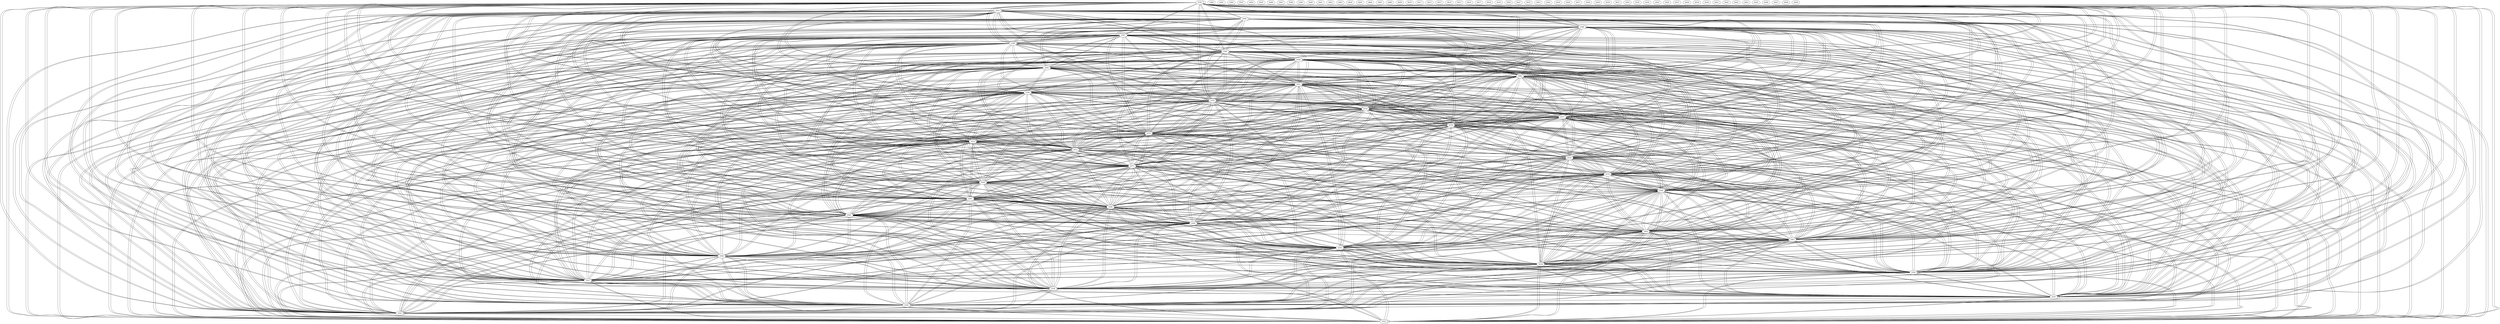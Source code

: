 graph {
    2550 []
    2551 []
    2552 []
    2553 []
    2554 []
    2555 []
    2556 []
    2557 []
    2558 []
    2559 []
    2560 []
    2561 []
    2562 []
    2563 []
    2564 []
    2565 []
    2566 []
    2567 []
    2568 []
    2569 []
    2570 []
    2571 []
    2572 []
    2573 []
    2574 []
    2575 []
    2576 []
    2577 []
    2578 []
    2579 []
    2580 []
    2581 []
    2582 []
    2583 []
    2584 []
    2585 []
    2586 []
    2587 []
    2588 []
    2589 []
    2590 []
    2591 []
    2592 []
    2593 []
    2594 []
    2595 []
    2596 []
    2597 []
    2598 []
    2599 []
    2600 []
    2601 []
    2602 []
    2603 []
    2604 []
    2605 []
    2606 []
    2607 []
    2608 []
    2609 []
    2610 []
    2611 []
    2612 []
    2613 []
    2614 []
    2615 []
    2616 []
    2617 []
    2618 []
    2619 []
    2620 []
    2621 []
    2622 []
    2623 []
    2624 []
    2625 []
    2626 []
    2627 []
    2628 []
    2629 []
    2630 []
    2631 []
    2632 []
    2633 []
    2634 []
    2635 []
    2636 []
    2637 []
    2638 []
    2639 []
    2640 []
    2641 []
    2642 []
    2643 []
    2644 []
    2645 []
    2646 []
    2647 []
    2648 []
    2649 []
    2550 -- 2550
    2550 -- 2551
    2550 -- 2552
    2550 -- 2553
    2550 -- 2554
    2550 -- 2555
    2550 -- 2556
    2550 -- 2557
    2550 -- 2558
    2550 -- 2559
    2550 -- 2560
    2550 -- 2561
    2550 -- 2562
    2550 -- 2563
    2550 -- 2564
    2550 -- 2565
    2550 -- 2566
    2550 -- 2567
    2550 -- 2568
    2550 -- 2569
    2550 -- 2570
    2550 -- 2571
    2550 -- 2572
    2550 -- 2573
    2550 -- 2574
    2550 -- 2575
    2550 -- 2576
    2550 -- 2577
    2550 -- 2578
    2550 -- 2579
    2550 -- 2580
    2550 -- 2581
    2550 -- 2582
    2550 -- 2583
    2550 -- 2584
    2550 -- 2585
    2550 -- 2586
    2550 -- 2587
    2550 -- 2588
    2550 -- 2589
    2551 -- 2550
    2551 -- 2551
    2551 -- 2552
    2551 -- 2553
    2551 -- 2554
    2551 -- 2555
    2551 -- 2556
    2551 -- 2557
    2551 -- 2558
    2551 -- 2559
    2551 -- 2560
    2551 -- 2561
    2551 -- 2562
    2551 -- 2563
    2551 -- 2564
    2551 -- 2565
    2551 -- 2566
    2551 -- 2567
    2551 -- 2568
    2551 -- 2569
    2551 -- 2570
    2551 -- 2571
    2551 -- 2572
    2551 -- 2573
    2551 -- 2574
    2551 -- 2575
    2551 -- 2576
    2551 -- 2577
    2551 -- 2578
    2551 -- 2579
    2551 -- 2580
    2551 -- 2581
    2551 -- 2582
    2551 -- 2583
    2551 -- 2584
    2551 -- 2585
    2551 -- 2586
    2551 -- 2587
    2551 -- 2588
    2551 -- 2589
    2552 -- 2550
    2552 -- 2551
    2552 -- 2552
    2552 -- 2553
    2552 -- 2554
    2552 -- 2555
    2552 -- 2556
    2552 -- 2557
    2552 -- 2558
    2552 -- 2559
    2552 -- 2560
    2552 -- 2561
    2552 -- 2562
    2552 -- 2563
    2552 -- 2564
    2552 -- 2565
    2552 -- 2566
    2552 -- 2567
    2552 -- 2568
    2552 -- 2569
    2552 -- 2570
    2552 -- 2571
    2552 -- 2572
    2552 -- 2573
    2552 -- 2574
    2552 -- 2575
    2552 -- 2576
    2552 -- 2577
    2552 -- 2578
    2552 -- 2579
    2552 -- 2580
    2552 -- 2581
    2552 -- 2582
    2552 -- 2583
    2552 -- 2584
    2552 -- 2585
    2552 -- 2586
    2552 -- 2587
    2552 -- 2588
    2552 -- 2589
    2553 -- 2550
    2553 -- 2551
    2553 -- 2552
    2553 -- 2553
    2553 -- 2554
    2553 -- 2555
    2553 -- 2556
    2553 -- 2557
    2553 -- 2558
    2553 -- 2559
    2553 -- 2560
    2553 -- 2561
    2553 -- 2562
    2553 -- 2563
    2553 -- 2564
    2553 -- 2565
    2553 -- 2566
    2553 -- 2567
    2553 -- 2568
    2553 -- 2569
    2553 -- 2570
    2553 -- 2571
    2553 -- 2572
    2553 -- 2573
    2553 -- 2574
    2553 -- 2575
    2553 -- 2576
    2553 -- 2577
    2553 -- 2578
    2553 -- 2579
    2553 -- 2580
    2553 -- 2581
    2553 -- 2582
    2553 -- 2583
    2553 -- 2584
    2553 -- 2585
    2553 -- 2586
    2553 -- 2587
    2553 -- 2588
    2553 -- 2589
    2554 -- 2550
    2554 -- 2551
    2554 -- 2552
    2554 -- 2553
    2554 -- 2554
    2554 -- 2555
    2554 -- 2556
    2554 -- 2557
    2554 -- 2558
    2554 -- 2559
    2554 -- 2560
    2554 -- 2561
    2554 -- 2562
    2554 -- 2563
    2554 -- 2564
    2554 -- 2565
    2554 -- 2566
    2554 -- 2567
    2554 -- 2568
    2554 -- 2569
    2554 -- 2570
    2554 -- 2571
    2554 -- 2572
    2554 -- 2573
    2554 -- 2574
    2554 -- 2575
    2554 -- 2576
    2554 -- 2577
    2554 -- 2578
    2554 -- 2579
    2554 -- 2580
    2554 -- 2581
    2554 -- 2582
    2554 -- 2583
    2554 -- 2584
    2554 -- 2585
    2554 -- 2586
    2554 -- 2587
    2554 -- 2588
    2554 -- 2589
    2555 -- 2550
    2555 -- 2551
    2555 -- 2552
    2555 -- 2553
    2555 -- 2554
    2555 -- 2555
    2555 -- 2556
    2555 -- 2557
    2555 -- 2558
    2555 -- 2559
    2555 -- 2560
    2555 -- 2561
    2555 -- 2562
    2555 -- 2563
    2555 -- 2564
    2555 -- 2565
    2555 -- 2566
    2555 -- 2567
    2555 -- 2568
    2555 -- 2569
    2555 -- 2570
    2555 -- 2571
    2555 -- 2572
    2555 -- 2573
    2555 -- 2574
    2555 -- 2575
    2555 -- 2576
    2555 -- 2577
    2555 -- 2578
    2555 -- 2579
    2555 -- 2580
    2555 -- 2581
    2555 -- 2582
    2555 -- 2583
    2555 -- 2584
    2555 -- 2585
    2555 -- 2586
    2555 -- 2587
    2555 -- 2588
    2555 -- 2589
    2556 -- 2550
    2556 -- 2551
    2556 -- 2552
    2556 -- 2553
    2556 -- 2554
    2556 -- 2555
    2556 -- 2556
    2556 -- 2557
    2556 -- 2558
    2556 -- 2559
    2556 -- 2560
    2556 -- 2561
    2556 -- 2562
    2556 -- 2563
    2556 -- 2564
    2556 -- 2565
    2556 -- 2566
    2556 -- 2567
    2556 -- 2568
    2556 -- 2569
    2556 -- 2570
    2556 -- 2571
    2556 -- 2572
    2556 -- 2573
    2556 -- 2574
    2556 -- 2575
    2556 -- 2576
    2556 -- 2577
    2556 -- 2578
    2556 -- 2579
    2556 -- 2580
    2556 -- 2581
    2556 -- 2582
    2556 -- 2583
    2556 -- 2584
    2556 -- 2585
    2556 -- 2586
    2556 -- 2587
    2556 -- 2588
    2556 -- 2589
    2557 -- 2550
    2557 -- 2551
    2557 -- 2552
    2557 -- 2553
    2557 -- 2554
    2557 -- 2555
    2557 -- 2556
    2557 -- 2557
    2557 -- 2558
    2557 -- 2559
    2557 -- 2560
    2557 -- 2561
    2557 -- 2562
    2557 -- 2563
    2557 -- 2564
    2557 -- 2565
    2557 -- 2566
    2557 -- 2567
    2557 -- 2568
    2557 -- 2569
    2557 -- 2570
    2557 -- 2571
    2557 -- 2572
    2557 -- 2573
    2557 -- 2574
    2557 -- 2575
    2557 -- 2576
    2557 -- 2577
    2557 -- 2578
    2557 -- 2579
    2557 -- 2580
    2557 -- 2581
    2557 -- 2582
    2557 -- 2583
    2557 -- 2584
    2557 -- 2585
    2557 -- 2586
    2557 -- 2587
    2557 -- 2588
    2557 -- 2589
    2558 -- 2550
    2558 -- 2551
    2558 -- 2552
    2558 -- 2553
    2558 -- 2554
    2558 -- 2555
    2558 -- 2556
    2558 -- 2557
    2558 -- 2558
    2558 -- 2559
    2558 -- 2560
    2558 -- 2561
    2558 -- 2562
    2558 -- 2563
    2558 -- 2564
    2558 -- 2565
    2558 -- 2566
    2558 -- 2567
    2558 -- 2568
    2558 -- 2569
    2558 -- 2570
    2558 -- 2571
    2558 -- 2572
    2558 -- 2573
    2558 -- 2574
    2558 -- 2575
    2558 -- 2576
    2558 -- 2577
    2558 -- 2578
    2558 -- 2579
    2558 -- 2580
    2558 -- 2581
    2558 -- 2582
    2558 -- 2583
    2558 -- 2584
    2558 -- 2585
    2558 -- 2586
    2558 -- 2587
    2558 -- 2588
    2558 -- 2589
    2559 -- 2550
    2559 -- 2551
    2559 -- 2552
    2559 -- 2553
    2559 -- 2554
    2559 -- 2555
    2559 -- 2556
    2559 -- 2557
    2559 -- 2558
    2559 -- 2559
    2559 -- 2560
    2559 -- 2561
    2559 -- 2562
    2559 -- 2563
    2559 -- 2564
    2559 -- 2565
    2559 -- 2566
    2559 -- 2567
    2559 -- 2568
    2559 -- 2569
    2559 -- 2570
    2559 -- 2571
    2559 -- 2572
    2559 -- 2573
    2559 -- 2574
    2559 -- 2575
    2559 -- 2576
    2559 -- 2577
    2559 -- 2578
    2559 -- 2579
    2559 -- 2580
    2559 -- 2581
    2559 -- 2582
    2559 -- 2583
    2559 -- 2584
    2559 -- 2585
    2559 -- 2586
    2559 -- 2587
    2559 -- 2588
    2559 -- 2589
    2560 -- 2550
    2560 -- 2551
    2560 -- 2552
    2560 -- 2553
    2560 -- 2554
    2560 -- 2555
    2560 -- 2556
    2560 -- 2557
    2560 -- 2558
    2560 -- 2559
    2560 -- 2560
    2560 -- 2561
    2560 -- 2562
    2560 -- 2563
    2560 -- 2564
    2560 -- 2565
    2560 -- 2566
    2560 -- 2567
    2560 -- 2568
    2560 -- 2569
    2560 -- 2570
    2560 -- 2571
    2560 -- 2572
    2560 -- 2573
    2560 -- 2574
    2560 -- 2575
    2560 -- 2576
    2560 -- 2577
    2560 -- 2578
    2560 -- 2579
    2560 -- 2580
    2560 -- 2581
    2560 -- 2582
    2560 -- 2583
    2560 -- 2584
    2560 -- 2585
    2560 -- 2586
    2560 -- 2587
    2560 -- 2588
    2560 -- 2589
    2561 -- 2550
    2561 -- 2551
    2561 -- 2552
    2561 -- 2553
    2561 -- 2554
    2561 -- 2555
    2561 -- 2556
    2561 -- 2557
    2561 -- 2558
    2561 -- 2559
    2561 -- 2560
    2561 -- 2561
    2561 -- 2562
    2561 -- 2563
    2561 -- 2564
    2561 -- 2565
    2561 -- 2566
    2561 -- 2567
    2561 -- 2568
    2561 -- 2569
    2561 -- 2570
    2561 -- 2571
    2561 -- 2572
    2561 -- 2573
    2561 -- 2574
    2561 -- 2575
    2561 -- 2576
    2561 -- 2577
    2561 -- 2578
    2561 -- 2579
    2561 -- 2580
    2561 -- 2581
    2561 -- 2582
    2561 -- 2583
    2561 -- 2584
    2561 -- 2585
    2561 -- 2586
    2561 -- 2587
    2561 -- 2588
    2561 -- 2589
    2562 -- 2550
    2562 -- 2551
    2562 -- 2552
    2562 -- 2553
    2562 -- 2554
    2562 -- 2555
    2562 -- 2556
    2562 -- 2557
    2562 -- 2558
    2562 -- 2559
    2562 -- 2560
    2562 -- 2561
    2562 -- 2562
    2562 -- 2563
    2562 -- 2564
    2562 -- 2565
    2562 -- 2566
    2562 -- 2567
    2562 -- 2568
    2562 -- 2569
    2562 -- 2570
    2562 -- 2571
    2562 -- 2572
    2562 -- 2573
    2562 -- 2574
    2562 -- 2575
    2562 -- 2576
    2562 -- 2577
    2562 -- 2578
    2562 -- 2579
    2562 -- 2580
    2562 -- 2581
    2562 -- 2582
    2562 -- 2583
    2562 -- 2584
    2562 -- 2585
    2562 -- 2586
    2562 -- 2587
    2562 -- 2588
    2562 -- 2589
    2563 -- 2550
    2563 -- 2551
    2563 -- 2552
    2563 -- 2553
    2563 -- 2554
    2563 -- 2555
    2563 -- 2556
    2563 -- 2557
    2563 -- 2558
    2563 -- 2559
    2563 -- 2560
    2563 -- 2561
    2563 -- 2562
    2563 -- 2563
    2563 -- 2564
    2563 -- 2565
    2563 -- 2566
    2563 -- 2567
    2563 -- 2568
    2563 -- 2569
    2563 -- 2570
    2563 -- 2571
    2563 -- 2572
    2563 -- 2573
    2563 -- 2574
    2563 -- 2575
    2563 -- 2576
    2563 -- 2577
    2563 -- 2578
    2563 -- 2579
    2563 -- 2580
    2563 -- 2581
    2563 -- 2582
    2563 -- 2583
    2563 -- 2584
    2563 -- 2585
    2563 -- 2586
    2563 -- 2587
    2563 -- 2588
    2563 -- 2589
    2564 -- 2550
    2564 -- 2551
    2564 -- 2552
    2564 -- 2553
    2564 -- 2554
    2564 -- 2555
    2564 -- 2556
    2564 -- 2557
    2564 -- 2558
    2564 -- 2559
    2564 -- 2560
    2564 -- 2561
    2564 -- 2562
    2564 -- 2563
    2564 -- 2564
    2564 -- 2565
    2564 -- 2566
    2564 -- 2567
    2564 -- 2568
    2564 -- 2569
    2564 -- 2570
    2564 -- 2571
    2564 -- 2572
    2564 -- 2573
    2564 -- 2574
    2564 -- 2575
    2564 -- 2576
    2564 -- 2577
    2564 -- 2578
    2564 -- 2579
    2564 -- 2580
    2564 -- 2581
    2564 -- 2582
    2564 -- 2583
    2564 -- 2584
    2564 -- 2585
    2564 -- 2586
    2564 -- 2587
    2564 -- 2588
    2564 -- 2589
    2565 -- 2550
    2565 -- 2551
    2565 -- 2552
    2565 -- 2553
    2565 -- 2554
    2565 -- 2555
    2565 -- 2556
    2565 -- 2557
    2565 -- 2558
    2565 -- 2559
    2565 -- 2560
    2565 -- 2561
    2565 -- 2562
    2565 -- 2563
    2565 -- 2564
    2565 -- 2565
    2565 -- 2566
    2565 -- 2567
    2565 -- 2568
    2565 -- 2569
    2565 -- 2570
    2565 -- 2571
    2565 -- 2572
    2565 -- 2573
    2565 -- 2574
    2565 -- 2575
    2565 -- 2576
    2565 -- 2577
    2565 -- 2578
    2565 -- 2579
    2565 -- 2580
    2565 -- 2581
    2565 -- 2582
    2565 -- 2583
    2565 -- 2584
    2565 -- 2585
    2565 -- 2586
    2565 -- 2587
    2565 -- 2588
    2565 -- 2589
    2566 -- 2550
    2566 -- 2551
    2566 -- 2552
    2566 -- 2553
    2566 -- 2554
    2566 -- 2555
    2566 -- 2556
    2566 -- 2557
    2566 -- 2558
    2566 -- 2559
    2566 -- 2560
    2566 -- 2561
    2566 -- 2562
    2566 -- 2563
    2566 -- 2564
    2566 -- 2565
    2566 -- 2566
    2566 -- 2567
    2566 -- 2568
    2566 -- 2569
    2566 -- 2570
    2566 -- 2571
    2566 -- 2572
    2566 -- 2573
    2566 -- 2574
    2566 -- 2575
    2566 -- 2576
    2566 -- 2577
    2566 -- 2578
    2566 -- 2579
    2566 -- 2580
    2566 -- 2581
    2566 -- 2582
    2566 -- 2583
    2566 -- 2584
    2566 -- 2585
    2566 -- 2586
    2566 -- 2587
    2566 -- 2588
    2566 -- 2589
    2567 -- 2550
    2567 -- 2551
    2567 -- 2552
    2567 -- 2553
    2567 -- 2554
    2567 -- 2555
    2567 -- 2556
    2567 -- 2557
    2567 -- 2558
    2567 -- 2559
    2567 -- 2560
    2567 -- 2561
    2567 -- 2562
    2567 -- 2563
    2567 -- 2564
    2567 -- 2565
    2567 -- 2566
    2567 -- 2567
    2567 -- 2568
    2567 -- 2569
    2567 -- 2570
    2567 -- 2571
    2567 -- 2572
    2567 -- 2573
    2567 -- 2574
    2567 -- 2575
    2567 -- 2576
    2567 -- 2577
    2567 -- 2578
    2567 -- 2579
    2567 -- 2580
    2567 -- 2581
    2567 -- 2582
    2567 -- 2583
    2567 -- 2584
    2567 -- 2585
    2567 -- 2586
    2567 -- 2587
    2567 -- 2588
    2567 -- 2589
    2568 -- 2550
    2568 -- 2551
    2568 -- 2552
    2568 -- 2553
    2568 -- 2554
    2568 -- 2555
    2568 -- 2556
    2568 -- 2557
    2568 -- 2558
    2568 -- 2559
    2568 -- 2560
    2568 -- 2561
    2568 -- 2562
    2568 -- 2563
    2568 -- 2564
    2568 -- 2565
    2568 -- 2566
    2568 -- 2567
    2568 -- 2568
    2568 -- 2569
    2568 -- 2570
    2568 -- 2571
    2568 -- 2572
    2568 -- 2573
    2568 -- 2574
    2568 -- 2575
    2568 -- 2576
    2568 -- 2577
    2568 -- 2578
    2568 -- 2579
    2568 -- 2580
    2568 -- 2581
    2568 -- 2582
    2568 -- 2583
    2568 -- 2584
    2568 -- 2585
    2568 -- 2586
    2568 -- 2587
    2568 -- 2588
    2568 -- 2589
    2569 -- 2550
    2569 -- 2551
    2569 -- 2552
    2569 -- 2553
    2569 -- 2554
    2569 -- 2555
    2569 -- 2556
    2569 -- 2557
    2569 -- 2558
    2569 -- 2559
    2569 -- 2560
    2569 -- 2561
    2569 -- 2562
    2569 -- 2563
    2569 -- 2564
    2569 -- 2565
    2569 -- 2566
    2569 -- 2567
    2569 -- 2568
    2569 -- 2569
    2569 -- 2570
    2569 -- 2571
    2569 -- 2572
    2569 -- 2573
    2569 -- 2574
    2569 -- 2575
    2569 -- 2576
    2569 -- 2577
    2569 -- 2578
    2569 -- 2579
    2569 -- 2580
    2569 -- 2581
    2569 -- 2582
    2569 -- 2583
    2569 -- 2584
    2569 -- 2585
    2569 -- 2586
    2569 -- 2587
    2569 -- 2588
    2569 -- 2589
    2570 -- 2550
    2570 -- 2551
    2570 -- 2552
    2570 -- 2553
    2570 -- 2554
    2570 -- 2555
    2570 -- 2556
    2570 -- 2557
    2570 -- 2558
    2570 -- 2559
    2570 -- 2560
    2570 -- 2561
    2570 -- 2562
    2570 -- 2563
    2570 -- 2564
    2570 -- 2565
    2570 -- 2566
    2570 -- 2567
    2570 -- 2568
    2570 -- 2569
    2570 -- 2570
    2570 -- 2571
    2570 -- 2572
    2570 -- 2573
    2570 -- 2574
    2570 -- 2575
    2570 -- 2576
    2570 -- 2577
    2570 -- 2578
    2570 -- 2579
    2570 -- 2580
    2570 -- 2581
    2570 -- 2582
    2570 -- 2583
    2570 -- 2584
    2570 -- 2585
    2570 -- 2586
    2570 -- 2587
    2570 -- 2588
    2570 -- 2589
    2571 -- 2550
    2571 -- 2551
    2571 -- 2552
    2571 -- 2553
    2571 -- 2554
    2571 -- 2555
    2571 -- 2556
    2571 -- 2557
    2571 -- 2558
    2571 -- 2559
    2571 -- 2560
    2571 -- 2561
    2571 -- 2562
    2571 -- 2563
    2571 -- 2564
    2571 -- 2565
    2571 -- 2566
    2571 -- 2567
    2571 -- 2568
    2571 -- 2569
    2571 -- 2570
    2571 -- 2571
    2571 -- 2572
    2571 -- 2573
    2571 -- 2574
    2571 -- 2575
    2571 -- 2576
    2571 -- 2577
    2571 -- 2578
    2571 -- 2579
    2571 -- 2580
    2571 -- 2581
    2571 -- 2582
    2571 -- 2583
    2571 -- 2584
    2571 -- 2585
    2571 -- 2586
    2571 -- 2587
    2571 -- 2588
    2571 -- 2589
    2572 -- 2550
    2572 -- 2551
    2572 -- 2552
    2572 -- 2553
    2572 -- 2554
    2572 -- 2555
    2572 -- 2556
    2572 -- 2557
    2572 -- 2558
    2572 -- 2559
    2572 -- 2560
    2572 -- 2561
    2572 -- 2562
    2572 -- 2563
    2572 -- 2564
    2572 -- 2565
    2572 -- 2566
    2572 -- 2567
    2572 -- 2568
    2572 -- 2569
    2572 -- 2570
    2572 -- 2571
    2572 -- 2572
    2572 -- 2573
    2572 -- 2574
    2572 -- 2575
    2572 -- 2576
    2572 -- 2577
    2572 -- 2578
    2572 -- 2579
    2572 -- 2580
    2572 -- 2581
    2572 -- 2582
    2572 -- 2583
    2572 -- 2584
    2572 -- 2585
    2572 -- 2586
    2572 -- 2587
    2572 -- 2588
    2572 -- 2589
    2573 -- 2550
    2573 -- 2551
    2573 -- 2552
    2573 -- 2553
    2573 -- 2554
    2573 -- 2555
    2573 -- 2556
    2573 -- 2557
    2573 -- 2558
    2573 -- 2559
    2573 -- 2560
    2573 -- 2561
    2573 -- 2562
    2573 -- 2563
    2573 -- 2564
    2573 -- 2565
    2573 -- 2566
    2573 -- 2567
    2573 -- 2568
    2573 -- 2569
    2573 -- 2570
    2573 -- 2571
    2573 -- 2572
    2573 -- 2573
    2573 -- 2574
    2573 -- 2575
    2573 -- 2576
    2573 -- 2577
    2573 -- 2578
    2573 -- 2579
    2573 -- 2580
    2573 -- 2581
    2573 -- 2582
    2573 -- 2583
    2573 -- 2584
    2573 -- 2585
    2573 -- 2586
    2573 -- 2587
    2573 -- 2588
    2573 -- 2589
    2574 -- 2550
    2574 -- 2551
    2574 -- 2552
    2574 -- 2553
    2574 -- 2554
    2574 -- 2555
    2574 -- 2556
    2574 -- 2557
    2574 -- 2558
    2574 -- 2559
    2574 -- 2560
    2574 -- 2561
    2574 -- 2562
    2574 -- 2563
    2574 -- 2564
    2574 -- 2565
    2574 -- 2566
    2574 -- 2567
    2574 -- 2568
    2574 -- 2569
    2574 -- 2570
    2574 -- 2571
    2574 -- 2572
    2574 -- 2573
    2574 -- 2574
    2574 -- 2575
    2574 -- 2576
    2574 -- 2577
    2574 -- 2578
    2574 -- 2579
    2574 -- 2580
    2574 -- 2581
    2574 -- 2582
    2574 -- 2583
    2574 -- 2584
    2574 -- 2585
    2574 -- 2586
    2574 -- 2587
    2574 -- 2588
    2574 -- 2589
    2575 -- 2550
    2575 -- 2551
    2575 -- 2552
    2575 -- 2553
    2575 -- 2554
    2575 -- 2555
    2575 -- 2556
    2575 -- 2557
    2575 -- 2558
    2575 -- 2559
    2575 -- 2560
    2575 -- 2561
    2575 -- 2562
    2575 -- 2563
    2575 -- 2564
    2575 -- 2565
    2575 -- 2566
    2575 -- 2567
    2575 -- 2568
    2575 -- 2569
    2575 -- 2570
    2575 -- 2571
    2575 -- 2572
    2575 -- 2573
    2575 -- 2574
    2575 -- 2575
    2575 -- 2576
    2575 -- 2577
    2575 -- 2578
    2575 -- 2579
    2575 -- 2580
    2575 -- 2581
    2575 -- 2582
    2575 -- 2583
    2575 -- 2584
    2575 -- 2585
    2575 -- 2586
    2575 -- 2587
    2575 -- 2588
    2575 -- 2589
    2576 -- 2550
    2576 -- 2551
    2576 -- 2552
    2576 -- 2553
    2576 -- 2554
    2576 -- 2555
    2576 -- 2556
    2576 -- 2557
    2576 -- 2558
    2576 -- 2559
    2576 -- 2560
    2576 -- 2561
    2576 -- 2562
    2576 -- 2563
    2576 -- 2564
    2576 -- 2565
    2576 -- 2566
    2576 -- 2567
    2576 -- 2568
    2576 -- 2569
    2576 -- 2570
    2576 -- 2571
    2576 -- 2572
    2576 -- 2573
    2576 -- 2574
    2576 -- 2575
    2576 -- 2576
    2576 -- 2577
    2576 -- 2578
    2576 -- 2579
    2576 -- 2580
    2576 -- 2581
    2576 -- 2582
    2576 -- 2583
    2576 -- 2584
    2576 -- 2585
    2576 -- 2586
    2576 -- 2587
    2576 -- 2588
    2576 -- 2589
    2577 -- 2550
    2577 -- 2551
    2577 -- 2552
    2577 -- 2553
    2577 -- 2554
    2577 -- 2555
    2577 -- 2556
    2577 -- 2557
    2577 -- 2558
    2577 -- 2559
    2577 -- 2560
    2577 -- 2561
    2577 -- 2562
    2577 -- 2563
    2577 -- 2564
    2577 -- 2565
    2577 -- 2566
    2577 -- 2567
    2577 -- 2568
    2577 -- 2569
    2577 -- 2570
    2577 -- 2571
    2577 -- 2572
    2577 -- 2573
    2577 -- 2574
    2577 -- 2575
    2577 -- 2576
    2577 -- 2577
    2577 -- 2578
    2577 -- 2579
    2577 -- 2580
    2577 -- 2581
    2577 -- 2582
    2577 -- 2583
    2577 -- 2584
    2577 -- 2585
    2577 -- 2586
    2577 -- 2587
    2577 -- 2588
    2577 -- 2589
    2578 -- 2550
    2578 -- 2551
    2578 -- 2552
    2578 -- 2553
    2578 -- 2554
    2578 -- 2555
    2578 -- 2556
    2578 -- 2557
    2578 -- 2558
    2578 -- 2559
    2578 -- 2560
    2578 -- 2561
    2578 -- 2562
    2578 -- 2563
    2578 -- 2564
    2578 -- 2565
    2578 -- 2566
    2578 -- 2567
    2578 -- 2568
    2578 -- 2569
    2578 -- 2570
    2578 -- 2571
    2578 -- 2572
    2578 -- 2573
    2578 -- 2574
    2578 -- 2575
    2578 -- 2576
    2578 -- 2577
    2578 -- 2578
    2578 -- 2579
    2578 -- 2580
    2578 -- 2581
    2578 -- 2582
    2578 -- 2583
    2578 -- 2584
    2578 -- 2585
    2578 -- 2586
    2578 -- 2587
    2578 -- 2588
    2578 -- 2589
    2579 -- 2550
    2579 -- 2551
    2579 -- 2552
    2579 -- 2553
    2579 -- 2554
    2579 -- 2555
    2579 -- 2556
    2579 -- 2557
    2579 -- 2558
    2579 -- 2559
    2579 -- 2560
    2579 -- 2561
    2579 -- 2562
    2579 -- 2563
    2579 -- 2564
    2579 -- 2565
    2579 -- 2566
    2579 -- 2567
    2579 -- 2568
    2579 -- 2569
    2579 -- 2570
    2579 -- 2571
    2579 -- 2572
    2579 -- 2573
    2579 -- 2574
    2579 -- 2575
    2579 -- 2576
    2579 -- 2577
    2579 -- 2578
    2579 -- 2579
    2579 -- 2580
    2579 -- 2581
    2579 -- 2582
    2579 -- 2583
    2579 -- 2584
    2579 -- 2585
    2579 -- 2586
    2579 -- 2587
    2579 -- 2588
    2579 -- 2589
    2580 -- 2550
    2580 -- 2551
    2580 -- 2552
    2580 -- 2553
    2580 -- 2554
    2580 -- 2555
    2580 -- 2556
    2580 -- 2557
    2580 -- 2558
    2580 -- 2559
    2580 -- 2560
    2580 -- 2561
    2580 -- 2562
    2580 -- 2563
    2580 -- 2564
    2580 -- 2565
    2580 -- 2566
    2580 -- 2567
    2580 -- 2568
    2580 -- 2569
    2580 -- 2570
    2580 -- 2571
    2580 -- 2572
    2580 -- 2573
    2580 -- 2574
    2580 -- 2575
    2580 -- 2576
    2580 -- 2577
    2580 -- 2578
    2580 -- 2579
    2580 -- 2580
    2580 -- 2581
    2580 -- 2582
    2580 -- 2583
    2580 -- 2584
    2580 -- 2585
    2580 -- 2586
    2580 -- 2587
    2580 -- 2588
    2580 -- 2589
    2581 -- 2550
    2581 -- 2551
    2581 -- 2552
    2581 -- 2553
    2581 -- 2554
    2581 -- 2555
    2581 -- 2556
    2581 -- 2557
    2581 -- 2558
    2581 -- 2559
    2581 -- 2560
    2581 -- 2561
    2581 -- 2562
    2581 -- 2563
    2581 -- 2564
    2581 -- 2565
    2581 -- 2566
    2581 -- 2567
    2581 -- 2568
    2581 -- 2569
    2581 -- 2570
    2581 -- 2571
    2581 -- 2572
    2581 -- 2573
    2581 -- 2574
    2581 -- 2575
    2581 -- 2576
    2581 -- 2577
    2581 -- 2578
    2581 -- 2579
    2581 -- 2580
    2581 -- 2581
    2581 -- 2582
    2581 -- 2583
    2581 -- 2584
    2581 -- 2585
    2581 -- 2586
    2581 -- 2587
    2581 -- 2588
    2581 -- 2589
    2582 -- 2550
    2582 -- 2551
    2582 -- 2552
    2582 -- 2553
    2582 -- 2554
    2582 -- 2555
    2582 -- 2556
    2582 -- 2557
    2582 -- 2558
    2582 -- 2559
    2582 -- 2560
    2582 -- 2561
    2582 -- 2562
    2582 -- 2563
    2582 -- 2564
    2582 -- 2565
    2582 -- 2566
    2582 -- 2567
    2582 -- 2568
    2582 -- 2569
    2582 -- 2570
    2582 -- 2571
    2582 -- 2572
    2582 -- 2573
    2582 -- 2574
    2582 -- 2575
    2582 -- 2576
    2582 -- 2577
    2582 -- 2578
    2582 -- 2579
    2582 -- 2580
    2582 -- 2581
    2582 -- 2582
    2582 -- 2583
    2582 -- 2584
    2582 -- 2585
    2582 -- 2586
    2582 -- 2587
    2582 -- 2588
    2582 -- 2589
    2583 -- 2550
    2583 -- 2551
    2583 -- 2552
    2583 -- 2553
    2583 -- 2554
    2583 -- 2555
    2583 -- 2556
    2583 -- 2557
    2583 -- 2558
    2583 -- 2559
    2583 -- 2560
    2583 -- 2561
    2583 -- 2562
    2583 -- 2563
    2583 -- 2564
    2583 -- 2565
    2583 -- 2566
    2583 -- 2567
    2583 -- 2568
    2583 -- 2569
    2583 -- 2570
    2583 -- 2571
    2583 -- 2572
    2583 -- 2573
    2583 -- 2574
    2583 -- 2575
    2583 -- 2576
    2583 -- 2577
    2583 -- 2578
    2583 -- 2579
    2583 -- 2580
    2583 -- 2581
    2583 -- 2582
    2583 -- 2583
    2583 -- 2584
    2583 -- 2585
    2583 -- 2586
    2583 -- 2587
    2583 -- 2588
    2583 -- 2589
    2584 -- 2550
    2584 -- 2551
    2584 -- 2552
    2584 -- 2553
    2584 -- 2554
    2584 -- 2555
    2584 -- 2556
    2584 -- 2557
    2584 -- 2558
    2584 -- 2559
    2584 -- 2560
    2584 -- 2561
    2584 -- 2562
    2584 -- 2563
    2584 -- 2564
    2584 -- 2565
    2584 -- 2566
    2584 -- 2567
    2584 -- 2568
    2584 -- 2569
    2584 -- 2570
    2584 -- 2571
    2584 -- 2572
    2584 -- 2573
    2584 -- 2574
    2584 -- 2575
    2584 -- 2576
    2584 -- 2577
    2584 -- 2578
    2584 -- 2579
    2584 -- 2580
    2584 -- 2581
    2584 -- 2582
    2584 -- 2583
    2584 -- 2584
    2584 -- 2585
    2584 -- 2586
    2584 -- 2587
    2584 -- 2588
    2584 -- 2589
    2585 -- 2550
    2585 -- 2551
    2585 -- 2552
    2585 -- 2553
    2585 -- 2554
    2585 -- 2555
    2585 -- 2556
    2585 -- 2557
    2585 -- 2558
    2585 -- 2559
    2585 -- 2560
    2585 -- 2561
    2585 -- 2562
    2585 -- 2563
    2585 -- 2564
    2585 -- 2565
    2585 -- 2566
    2585 -- 2567
    2585 -- 2568
    2585 -- 2569
    2585 -- 2570
    2585 -- 2571
    2585 -- 2572
    2585 -- 2573
    2585 -- 2574
    2585 -- 2575
    2585 -- 2576
    2585 -- 2577
    2585 -- 2578
    2585 -- 2579
    2585 -- 2580
    2585 -- 2581
    2585 -- 2582
    2585 -- 2583
    2585 -- 2584
    2585 -- 2585
    2585 -- 2586
    2585 -- 2587
    2585 -- 2588
    2585 -- 2589
    2586 -- 2550
    2586 -- 2551
    2586 -- 2552
    2586 -- 2553
    2586 -- 2554
    2586 -- 2555
    2586 -- 2556
    2586 -- 2557
    2586 -- 2558
    2586 -- 2559
    2586 -- 2560
    2586 -- 2561
    2586 -- 2562
    2586 -- 2563
    2586 -- 2564
    2586 -- 2565
    2586 -- 2566
    2586 -- 2567
    2586 -- 2568
    2586 -- 2569
    2586 -- 2570
    2586 -- 2571
    2586 -- 2572
    2586 -- 2573
    2586 -- 2574
    2586 -- 2575
    2586 -- 2576
    2586 -- 2577
    2586 -- 2578
    2586 -- 2579
    2586 -- 2580
    2586 -- 2581
    2586 -- 2582
    2586 -- 2583
    2586 -- 2584
    2586 -- 2585
    2586 -- 2586
    2586 -- 2587
    2586 -- 2588
    2586 -- 2589
    2587 -- 2550
    2587 -- 2551
    2587 -- 2552
    2587 -- 2553
    2587 -- 2554
    2587 -- 2555
    2587 -- 2556
    2587 -- 2557
    2587 -- 2558
    2587 -- 2559
    2587 -- 2560
    2587 -- 2561
    2587 -- 2562
    2587 -- 2563
    2587 -- 2564
    2587 -- 2565
    2587 -- 2566
    2587 -- 2567
    2587 -- 2568
    2587 -- 2569
    2587 -- 2570
    2587 -- 2571
    2587 -- 2572
    2587 -- 2573
    2587 -- 2574
    2587 -- 2575
    2587 -- 2576
    2587 -- 2577
    2587 -- 2578
    2587 -- 2579
    2587 -- 2580
    2587 -- 2581
    2587 -- 2582
    2587 -- 2583
    2587 -- 2584
    2587 -- 2585
    2587 -- 2586
    2587 -- 2587
    2587 -- 2588
    2587 -- 2589
    2588 -- 2550
    2588 -- 2551
    2588 -- 2552
    2588 -- 2553
    2588 -- 2554
    2588 -- 2555
    2588 -- 2556
    2588 -- 2557
    2588 -- 2558
    2588 -- 2559
    2588 -- 2560
    2588 -- 2561
    2588 -- 2562
    2588 -- 2563
    2588 -- 2564
    2588 -- 2565
    2588 -- 2566
    2588 -- 2567
    2588 -- 2568
    2588 -- 2569
    2588 -- 2570
    2588 -- 2571
    2588 -- 2572
    2588 -- 2573
    2588 -- 2574
    2588 -- 2575
    2588 -- 2576
    2588 -- 2577
    2588 -- 2578
    2588 -- 2579
    2588 -- 2580
    2588 -- 2581
    2588 -- 2582
    2588 -- 2583
    2588 -- 2584
    2588 -- 2585
    2588 -- 2586
    2588 -- 2587
    2588 -- 2588
    2588 -- 2589
    2589 -- 2550
    2589 -- 2551
    2589 -- 2552
    2589 -- 2553
    2589 -- 2554
    2589 -- 2555
    2589 -- 2556
    2589 -- 2557
    2589 -- 2558
    2589 -- 2559
    2589 -- 2560
    2589 -- 2561
    2589 -- 2562
    2589 -- 2563
    2589 -- 2564
    2589 -- 2565
    2589 -- 2566
    2589 -- 2567
    2589 -- 2568
    2589 -- 2569
    2589 -- 2570
    2589 -- 2571
    2589 -- 2572
    2589 -- 2573
    2589 -- 2574
    2589 -- 2575
    2589 -- 2576
    2589 -- 2577
    2589 -- 2578
    2589 -- 2579
    2589 -- 2580
    2589 -- 2581
    2589 -- 2582
    2589 -- 2583
    2589 -- 2584
    2589 -- 2585
    2589 -- 2586
    2589 -- 2587
    2589 -- 2588
    2589 -- 2589
}

